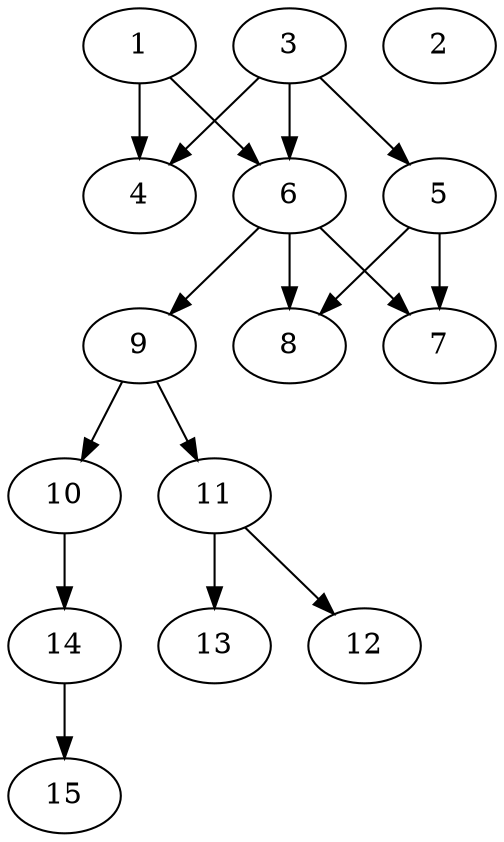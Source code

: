 // DAG automatically generated by daggen at Thu Oct  3 13:59:26 2019
// ./daggen --dot -n 15 --ccr 0.4 --fat 0.5 --regular 0.5 --density 0.5 --mindata 5242880 --maxdata 52428800 
digraph G {
  1 [size="93775360", alpha="0.20", expect_size="37510144"] 
  1 -> 4 [size ="37510144"]
  1 -> 6 [size ="37510144"]
  2 [size="78074880", alpha="0.00", expect_size="31229952"] 
  3 [size="65372160", alpha="0.19", expect_size="26148864"] 
  3 -> 4 [size ="26148864"]
  3 -> 5 [size ="26148864"]
  3 -> 6 [size ="26148864"]
  4 [size="33623040", alpha="0.11", expect_size="13449216"] 
  5 [size="49920000", alpha="0.06", expect_size="19968000"] 
  5 -> 7 [size ="19968000"]
  5 -> 8 [size ="19968000"]
  6 [size="27399680", alpha="0.01", expect_size="10959872"] 
  6 -> 7 [size ="10959872"]
  6 -> 8 [size ="10959872"]
  6 -> 9 [size ="10959872"]
  7 [size="13926400", alpha="0.14", expect_size="5570560"] 
  8 [size="37634560", alpha="0.17", expect_size="15053824"] 
  9 [size="67681280", alpha="0.12", expect_size="27072512"] 
  9 -> 10 [size ="27072512"]
  9 -> 11 [size ="27072512"]
  10 [size="23175680", alpha="0.05", expect_size="9270272"] 
  10 -> 14 [size ="9270272"]
  11 [size="74570240", alpha="0.07", expect_size="29828096"] 
  11 -> 12 [size ="29828096"]
  11 -> 13 [size ="29828096"]
  12 [size="71741440", alpha="0.10", expect_size="28696576"] 
  13 [size="71997440", alpha="0.06", expect_size="28798976"] 
  14 [size="65136640", alpha="0.13", expect_size="26054656"] 
  14 -> 15 [size ="26054656"]
  15 [size="128294400", alpha="0.09", expect_size="51317760"] 
}
